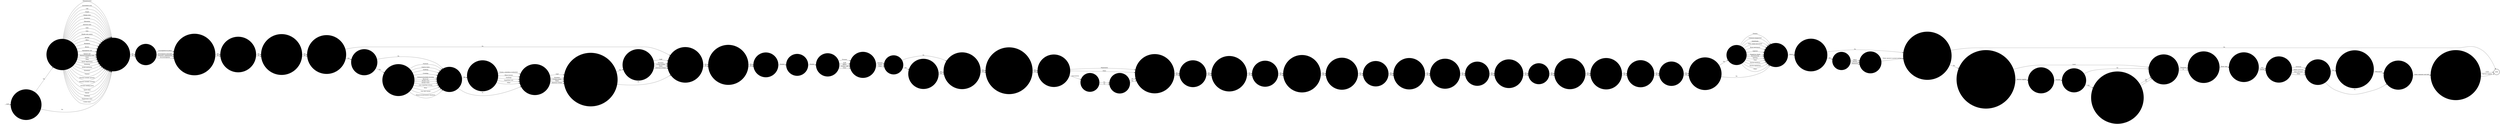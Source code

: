 digraph OLD_HOSTAGE {  rankdir=LR;
  node [shape = circle];
  START_NODE [label="", shape=none];
  START_NODE -> 44318 [label = "start"];
  END_NODE [label="END", shape="doublecircle"];
  44137 [label = "Was a hostage negotiation adviser present?", style="filled", color="#DDD"];
  44137 -> 44365 [label = "Yes", style="filled", color="#DDD"];
  44137 -> 44365 [label = "No", style="filled", color="#DDD"];
  44210 [label = "Were IMB members present?", style="filled", color="#DDD"];
  44210 -> 44452 [label = "Yes", style="filled", color="#DDD"];
  44210 -> 44452 [label = "No", style="filled", color="#DDD"];
  44213 [label = "Estimated cost of damage", style="filled", color="#DDD"];
  44213 -> 44293 [label = "Enter amount in pound sterling", style="filled", color="#DDD"];
  44218 [label = "Did injuries result in detention in outside hospital as an in-patient?", style="filled", color="#DDD"];
  44218 -> 44235 [label = "Yes", style="filled", color="#DDD"];
  44218 -> 44347 [label = "No", style="filled", color="#DDD"];
  44234 [label = "Has any prosecution taken place or is any pending?", style="filled", color="#DDD"];
  44234 -> 45093 [label = "Yes", style="filled", color="#DDD"];
  44234 -> 45093 [label = "No", style="filled", color="#DDD"];
  44235 [label = "Who was detained in outside hospital?", style="filled", color="#DDD"];
  44235 -> 44347 [label = "Staff", style="filled", color="#DDD"];
  44235 -> 44347 [label = "Prisoners", style="filled", color="#DDD"];
  44235 -> 44347 [label = "Civilian grades", style="filled", color="#DDD"];
  44235 -> 44347 [label = "Police", style="filled", color="#DDD"];
  44235 -> 44347 [label = "External civilians", style="filled", color="#DDD"];
  44239 [label = "Who authorised the shut down?", style="filled", color="#DDD"];
  44239 -> 45076 [label = "Governor", style="filled", color="#DDD"];
  44239 -> 45076 [label = "Deputy governor", style="filled", color="#DDD"];
  44239 -> 45076 [label = "Duty governor", style="filled", color="#DDD"];
  44239 -> 45076 [label = "Other", style="filled", color="#DDD"];
  44257 [label = "Were water hoses used?", style="filled", color="#DDD"];
  44257 -> 44891 [label = "Yes", style="filled", color="#DDD"];
  44257 -> 44891 [label = "No", style="filled", color="#DDD"];
  44265 [label = "Were the police present?", style="filled", color="#DDD"];
  44265 -> 44963 [label = "Yes", style="filled", color="#DDD"];
  44265 -> 44963 [label = "No", style="filled", color="#DDD"];
  44275 [label = "Indicate the nature of the shut down", style="filled", color="#DDD"];
  44275 -> 44788 [label = "Telephony", style="filled", color="#DDD"];
  44275 -> 44788 [label = "IT", style="filled", color="#DDD"];
  44293 [label = "Was the telephone/it system shut down during the incident?", style="filled", color="#DDD"];
  44293 -> 44805 [label = "Yes", style="filled", color="#DDD"];
  44293 -> END_NODE [label = "No", style="filled", color="#DDD"];
  44311 [label = "Was damage caused to prison property?", style="filled", color="#DDD"];
  44311 -> 44600 [label = "Yes", style="filled", color="#DDD"];
  44311 -> 44293 [label = "No", style="filled", color="#DDD"];
  44318 [label = "Is the location of the incident known?", style="filled", color="#DDD"];
  44318 -> 44463 [label = "Yes", style="filled", color="#DDD"];
  44318 -> 44690 [label = "No", style="filled", color="#DDD"];
  44322 [label = "Was there evidence of collusion?", style="filled", color="#DDD"];
  44322 -> 44137 [label = "Yes", style="filled", color="#DDD"];
  44322 -> 44137 [label = "No", style="filled", color="#DDD"];
  44335 [label = "Were any injuries received during this incident?", style="filled", color="#DDD"];
  44335 -> 45101 [label = "Yes", style="filled", color="#DDD"];
  44335 -> 44347 [label = "No", style="filled", color="#DDD"];
  44347 [label = "Are there any staff now off duty as a result?", style="filled", color="#DDD"];
  44347 -> 44937 [label = "Yes", style="filled", color="#DDD"];
  44347 -> 44937 [label = "No", style="filled", color="#DDD"];
  44356 [label = "Has the service supplier been notified of a replacement keyword?", style="filled", color="#DDD"];
  44356 -> 44275 [label = "Yes", style="filled", color="#DDD"];
  44356 -> 44275 [label = "No", style="filled", color="#DDD"];
  44365 [label = "Was a CANDR advisor present?", style="filled", color="#DDD"];
  44365 -> 44959 [label = "Yes", style="filled", color="#DDD"];
  44365 -> 44959 [label = "No", style="filled", color="#DDD"];
  44403 [label = "Quote the Vantive case number", style="filled", color="#DDD"];
  44403 -> 44831 [label = "Number", style="filled", color="#DDD"];
  44411 [label = "Did a tactical firearms adviser attend?", style="filled", color="#DDD"];
  44411 -> 44939 [label = "Yes", style="filled", color="#DDD"];
  44411 -> 44939 [label = "No", style="filled", color="#DDD"];
  44431 [label = "Was physical violence used towards hostage?", style="filled", color="#DDD"];
  44431 -> 44777 [label = "Yes", style="filled", color="#DDD"];
  44431 -> 44777 [label = "No", style="filled", color="#DDD"];
  44452 [label = "Were weapons used by the perpetrator?", style="filled", color="#DDD"];
  44452 -> 44474 [label = "Yes", style="filled", color="#DDD"];
  44452 -> 45162 [label = "No", style="filled", color="#DDD"];
  44463 [label = "What was the location of the incident?", style="filled", color="#DDD"];
  44463 -> 44690 [label = "Administration", style="filled", color="#DDD"];
  44463 -> 44690 [label = "Association area", style="filled", color="#DDD"];
  44463 -> 44690 [label = "Cell", style="filled", color="#DDD"];
  44463 -> 44690 [label = "Chapel", style="filled", color="#DDD"];
  44463 -> 44690 [label = "Dining room", style="filled", color="#DDD"];
  44463 -> 44690 [label = "Dormitory", style="filled", color="#DDD"];
  44463 -> 44690 [label = "Education", style="filled", color="#DDD"];
  44463 -> 44690 [label = "Exercise yard", style="filled", color="#DDD"];
  44463 -> 44690 [label = "Gate", style="filled", color="#DDD"];
  44463 -> 44690 [label = "Gym", style="filled", color="#DDD"];
  44463 -> 44690 [label = "Health care centre", style="filled", color="#DDD"];
  44463 -> 44690 [label = "Kitchen", style="filled", color="#DDD"];
  44463 -> 44690 [label = "Office", style="filled", color="#DDD"];
  44463 -> 44690 [label = "Reception", style="filled", color="#DDD"];
  44463 -> 44690 [label = "Recess", style="filled", color="#DDD"];
  44463 -> 44690 [label = "Segregation unit", style="filled", color="#DDD"];
  44463 -> 44690 [label = "Special unit", style="filled", color="#DDD"];
  44463 -> 44690 [label = "Showers/changing room", style="filled", color="#DDD"];
  44463 -> 44690 [label = "Visits", style="filled", color="#DDD"];
  44463 -> 44690 [label = "Wing", style="filled", color="#DDD"];
  44463 -> 44690 [label = "Works department", style="filled", color="#DDD"];
  44463 -> 44690 [label = "Workshop", style="filled", color="#DDD"];
  44463 -> 44690 [label = "Within perimeter", style="filled", color="#DDD"];
  44463 -> 44690 [label = "Elsewhere", style="filled", color="#DDD"];
  44463 -> 44690 [label = "Funeral", style="filled", color="#DDD"];
  44463 -> 44690 [label = "Hospital outside (patient)", style="filled", color="#DDD"];
  44463 -> 44690 [label = "Hospital outside (visiting)", style="filled", color="#DDD"];
  44463 -> 44690 [label = "Outside working party", style="filled", color="#DDD"];
  44463 -> 44690 [label = "Sports field", style="filled", color="#DDD"];
  44463 -> 44690 [label = "Vehicle", style="filled", color="#DDD"];
  44463 -> 44690 [label = "Weddings", style="filled", color="#DDD"];
  44463 -> 44690 [label = "Magistrates court", style="filled", color="#DDD"];
  44463 -> 44690 [label = "Crown court"];
  44474 [label = "Describe weapons used", style="filled", color="#DDD"];
  44474 -> 45162 [label = "Firearm", style="filled", color="#DDD"];
  44474 -> 45162 [label = "Chemical incapacitant", style="filled", color="#DDD"];
  44474 -> 45162 [label = "Knife/blade", style="filled", color="#DDD"];
  44474 -> 45162 [label = "Other sharp instrument", style="filled", color="#DDD"];
  44474 -> 45162 [label = "Blunt instrument", style="filled", color="#DDD"];
  44474 -> 45162 [label = "Ligature", style="filled", color="#DDD"];
  44474 -> 45162 [label = "Dangerous liquid", style="filled", color="#DDD"];
  44474 -> 45162 [label = "Excreta/urine", style="filled", color="#DDD"];
  44474 -> 45162 [label = "Spitting", style="filled", color="#DDD"];
  44474 -> 45162 [label = "Food", style="filled", color="#DDD"];
  44474 -> 45162 [label = "Thrown furniture", style="filled", color="#DDD"];
  44474 -> 45162 [label = "Thrown equipment", style="filled", color="#DDD"];
  44474 -> 45162 [label = "Other", style="filled", color="#DDD"];
  44488 [label = "Was the system re-activated locally or by the service supplier?", style="filled", color="#DDD"];
  44488 -> END_NODE [label = "Local", style="filled", color="#DDD"];
  44488 -> END_NODE [label = "Service supplier", style="filled", color="#DDD"];
  44497 [label = "Was a barricade used?", style="filled", color="#DDD"];
  44497 -> 44614 [label = "Yes", style="filled", color="#DDD"];
  44497 -> 44431 [label = "No", style="filled", color="#DDD"];
  44555 [label = "Was the ambulance service present?", style="filled", color="#DDD"];
  44555 -> 45078 [label = "Yes", style="filled", color="#DDD"];
  44555 -> 45078 [label = "No", style="filled", color="#DDD"];
  44564 [label = "Enter number of perpetrators", style="filled", color="#DDD"];
  44564 -> 45004 [label = "Number", style="filled", color="#DDD"];
  44569 [label = "Has the prison service press office been informed?", style="filled", color="#DDD"];
  44569 -> 44335 [label = "Yes", style="filled", color="#DDD"];
  44569 -> 44335 [label = "No", style="filled", color="#DDD"];
  44585 [label = "Describe how the incident was resolved", style="filled", color="#DDD"];
  44585 -> 44814 [label = "Intervention", style="filled", color="#DDD"];
  44585 -> 44891 [label = "Negotiation", style="filled", color="#DDD"];
  44585 -> 44891 [label = "Other", style="filled", color="#DDD"];
  44600 [label = "Describe the damage", style="filled", color="#DDD"];
  44600 -> 44213 [label = "Minor", style="filled", color="#DDD"];
  44600 -> 44213 [label = "Serious", style="filled", color="#DDD"];
  44600 -> 44213 [label = "Extensive", style="filled", color="#DDD"];
  44608 [label = "Which minor injuries were sustained?", style="filled", color="#DDD"];
  44608 -> 45059 [label = "Grazes, scratches or abrasions", style="filled", color="#DDD"];
  44608 -> 45059 [label = "Minor bruises", style="filled", color="#DDD"];
  44608 -> 45059 [label = "Swellings", style="filled", color="#DDD"];
  44608 -> 45059 [label = "Superficial cuts", style="filled", color="#DDD"];
  44608 -> 45059 [label = "Other", style="filled", color="#DDD"];
  44611 [label = "Describe what was compromised and by whom", style="filled", color="#DDD"];
  44611 -> 44817 [label = "Description", style="filled", color="#DDD"];
  44613 [label = "Was a minor injury sustained?", style="filled", color="#DDD"];
  44613 -> 44608 [label = "Yes", style="filled", color="#DDD"];
  44613 -> 45059 [label = "No", style="filled", color="#DDD"];
  44614 [label = "Was a hostage part of the barricade?", style="filled", color="#DDD"];
  44614 -> 44431 [label = "Yes", style="filled", color="#DDD"];
  44614 -> 44431 [label = "No", style="filled", color="#DDD"];
  44690 [label = "Were the police informed of the incident?", style="filled", color="#DDD"];
  44690 -> 45135 [label = "Yes", style="filled", color="#DDD"];
  44690 -> 45135 [label = "No", style="filled", color="#DDD"];
  44693 [label = "Which serious injuries were sustained?", style="filled", color="#DDD"];
  44693 -> 44613 [label = "Fracture", style="filled", color="#DDD"];
  44693 -> 44613 [label = "Scald or burn", style="filled", color="#DDD"];
  44693 -> 44613 [label = "Stabbing", style="filled", color="#DDD"];
  44693 -> 44613 [label = "Crushing", style="filled", color="#DDD"];
  44693 -> 44613 [label = "Extensive/multiple bruising", style="filled", color="#DDD"];
  44693 -> 44613 [label = "Black eye", style="filled", color="#DDD"];
  44693 -> 44613 [label = "Broken nose", style="filled", color="#DDD"];
  44693 -> 44613 [label = "Broken teeth", style="filled", color="#DDD"];
  44693 -> 44613 [label = "Cuts requiring sutures", style="filled", color="#DDD"];
  44693 -> 44613 [label = "Bites", style="filled", color="#DDD"];
  44693 -> 44613 [label = "Gun shot wound", style="filled", color="#DDD"];
  44693 -> 44613 [label = "Temporary/permanent blindness", style="filled", color="#DDD"];
  44711 [label = "Were health care centre staff present?", style="filled", color="#DDD"];
  44711 -> 44555 [label = "Yes", style="filled", color="#DDD"];
  44711 -> 44555 [label = "No", style="filled", color="#DDD"];
  44777 [label = "Was the hostage physically restrained by the perpetrator?", style="filled", color="#DDD"];
  44777 -> 44585 [label = "Yes", style="filled", color="#DDD"];
  44777 -> 44585 [label = "No", style="filled", color="#DDD"];
  44788 [label = "What time was the system shut down?", style="filled", color="#DDD"];
  44788 -> 45012 [label = "Enter time", style="filled", color="#DDD"];
  44805 [label = "Was the telephone/it system shut down locally or by the service supplier?", style="filled", color="#DDD"];
  44805 -> 44275 [label = "Local", style="filled", color="#DDD"];
  44805 -> 44403 [label = "Service supplier", style="filled", color="#DDD"];
  44814 [label = "Was a door jack used?", style="filled", color="#DDD"];
  44814 -> 44257 [label = "Yes", style="filled", color="#DDD"];
  44814 -> 44257 [label = "No", style="filled", color="#DDD"];
  44817 [label = "When was the system re-activated?", style="filled", color="#DDD"];
  44817 -> 44488 [label = "Enter comment and date", style="filled", color="#DDD"];
  44823 [label = "Describe status of perpetrators", style="filled", color="#DDD"];
  44823 -> 44497 [label = "Prisoner", style="filled", color="#DDD"];
  44823 -> 44497 [label = "Visitor", style="filled", color="#DDD"];
  44823 -> 44497 [label = "Other", style="filled", color="#DDD"];
  44831 [label = "Was the keyword requested?", style="filled", color="#DDD"];
  44831 -> 44356 [label = "Yes", style="filled", color="#DDD"];
  44831 -> 44275 [label = "No", style="filled", color="#DDD"];
  44891 [label = "Was there evidence of the Stockholm syndrome?", style="filled", color="#DDD"];
  44891 -> 44322 [label = "Yes", style="filled", color="#DDD"];
  44891 -> 44322 [label = "No", style="filled", color="#DDD"];
  44937 [label = "Are any staff on sick leave as a result of incident?", style="filled", color="#DDD"];
  44937 -> 44564 [label = "Yes", style="filled", color="#DDD"];
  44937 -> 44564 [label = "No", style="filled", color="#DDD"];
  44939 [label = "Were firearms officers deployed?", style="filled", color="#DDD"];
  44939 -> 44210 [label = "Yes", style="filled", color="#DDD"];
  44939 -> 44210 [label = "No", style="filled", color="#DDD"];
  44959 [label = "Was the emergency response vehicle present?", style="filled", color="#DDD"];
  44959 -> 45079 [label = "Yes", style="filled", color="#DDD"];
  44959 -> 45079 [label = "No", style="filled", color="#DDD"];
  44963 [label = "Was a technical support unit present?", style="filled", color="#DDD"];
  44963 -> 44411 [label = "Yes", style="filled", color="#DDD"];
  44963 -> 44411 [label = "No", style="filled", color="#DDD"];
  45004 [label = "Enter number of hostages", style="filled", color="#DDD"];
  45004 -> 45143 [label = "Number", style="filled", color="#DDD"];
  45012 [label = "Was this a full or partial shut down?", style="filled", color="#DDD"];
  45012 -> 44239 [label = "Full", style="filled", color="#DDD"];
  45012 -> 44239 [label = "Partial", style="filled", color="#DDD"];
  45059 [label = "Enter description of person(s) injured", style="filled", color="#DDD"];
  45059 -> 44218 [label = "Staff", style="filled", color="#DDD"];
  45059 -> 44218 [label = "Prisoners", style="filled", color="#DDD"];
  45059 -> 44218 [label = "Civilian grades", style="filled", color="#DDD"];
  45059 -> 44218 [label = "Police", style="filled", color="#DDD"];
  45059 -> 44218 [label = "External civilians", style="filled", color="#DDD"];
  45076 [label = "Was the system compromised?", style="filled", color="#DDD"];
  45076 -> 44611 [label = "Yes", style="filled", color="#DDD"];
  45076 -> 44817 [label = "No", style="filled", color="#DDD"];
  45078 [label = "Was the fire service present?", style="filled", color="#DDD"];
  45078 -> 45148 [label = "Yes", style="filled", color="#DDD"];
  45078 -> 45148 [label = "No", style="filled", color="#DDD"];
  45079 [label = "Was an incident liaison officer present?", style="filled", color="#DDD"];
  45079 -> 45087 [label = "Yes", style="filled", color="#DDD"];
  45079 -> 45087 [label = "No", style="filled", color="#DDD"];
  45087 [label = "Was a medical officer present?", style="filled", color="#DDD"];
  45087 -> 44711 [label = "Yes", style="filled", color="#DDD"];
  45087 -> 44711 [label = "No", style="filled", color="#DDD"];
  45093 [label = "Is there any media interest in this incident?", style="filled", color="#DDD"];
  45093 -> 44569 [label = "Yes", style="filled", color="#DDD"];
  45093 -> 44569 [label = "No", style="filled", color="#DDD"];
  45101 [label = "Was a serious injury sustained?", style="filled", color="#DDD"];
  45101 -> 44693 [label = "Yes", style="filled", color="#DDD"];
  45101 -> 44613 [label = "No", style="filled", color="#DDD"];
  45135 [label = "The incident is subject to", style="filled", color="#DDD"];
  45135 -> 44234 [label = "Investigation by police", style="filled", color="#DDD"];
  45135 -> 44234 [label = "Investigation internally", style="filled", color="#DDD"];
  45135 -> 44234 [label = "Governor's adjudication", style="filled", color="#DDD"];
  45135 -> 44234 [label = "No investigation", style="filled", color="#DDD"];
  45143 [label = "Describe status of hostages", style="filled", color="#DDD"];
  45143 -> 44823 [label = "Prisoner", style="filled", color="#DDD"];
  45143 -> 44823 [label = "Staff", style="filled", color="#DDD"];
  45143 -> 44823 [label = "Officer", style="filled", color="#DDD"];
  45143 -> 44823 [label = "Civilian staff", style="filled", color="#DDD"];
  45143 -> 44823 [label = "Other", style="filled", color="#DDD"];
  45148 [label = "Were works services staff present?", style="filled", color="#DDD"];
  45148 -> 44265 [label = "Yes", style="filled", color="#DDD"];
  45148 -> 44265 [label = "No", style="filled", color="#DDD"];
  45162 [label = "Duration of incident in hours", style="filled", color="#DDD"];
  45162 -> 44311 [label = "Hours", style="filled", color="#DDD"];
}
